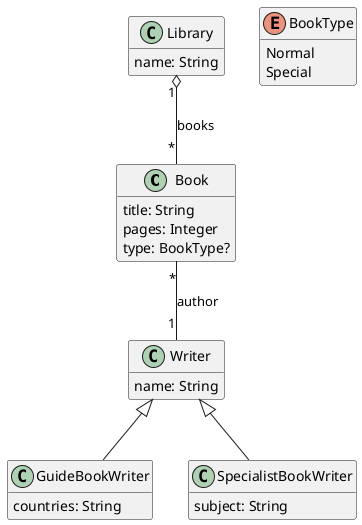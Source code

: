@startuml
hide empty members

' qualified name: "library"


class Book {
  title: String
  pages: Integer
  type: BookType?
}

enum BookType {
  Normal
  Special
}

class GuideBookWriter extends Writer {
  countries: String
}

class Library {
  name: String
}

class SpecialistBookWriter extends Writer {
  subject: String
}

class Writer {
  name: String
}



' relations:

Book "*" -- "1" Writer: author


Library "1" o-- "*" Book: books



@enduml
